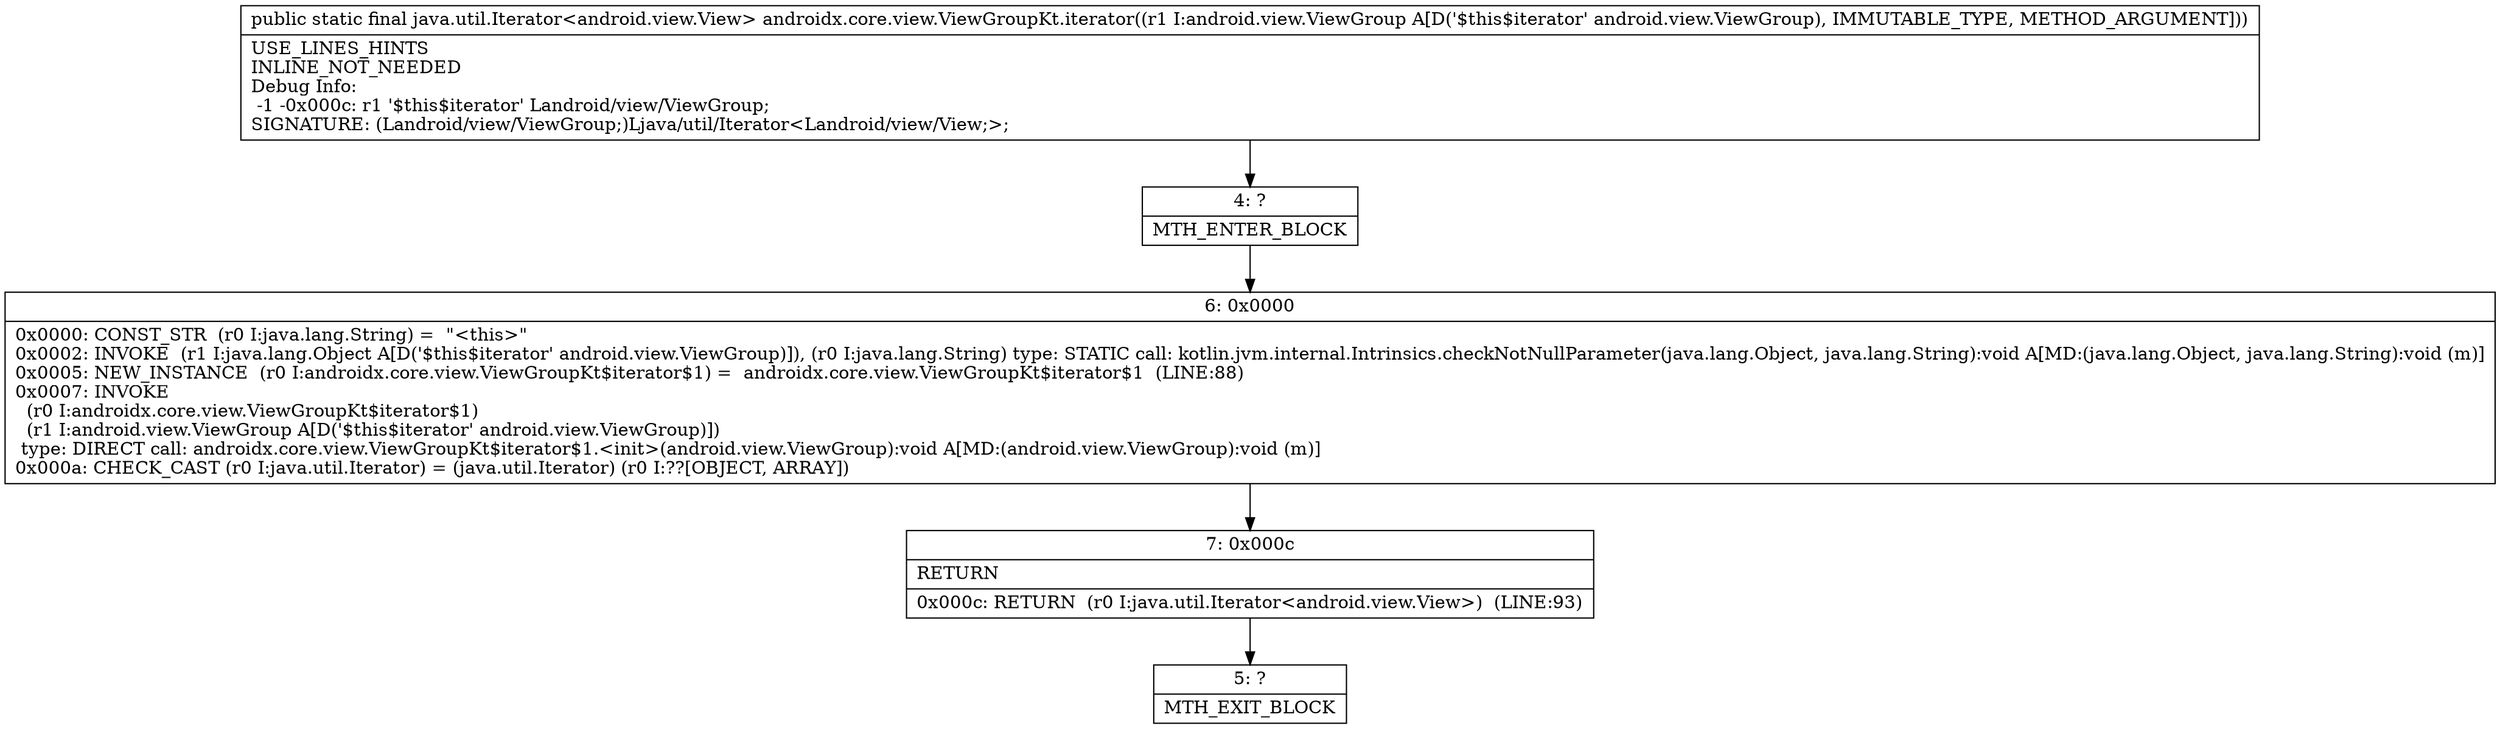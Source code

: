 digraph "CFG forandroidx.core.view.ViewGroupKt.iterator(Landroid\/view\/ViewGroup;)Ljava\/util\/Iterator;" {
Node_4 [shape=record,label="{4\:\ ?|MTH_ENTER_BLOCK\l}"];
Node_6 [shape=record,label="{6\:\ 0x0000|0x0000: CONST_STR  (r0 I:java.lang.String) =  \"\<this\>\" \l0x0002: INVOKE  (r1 I:java.lang.Object A[D('$this$iterator' android.view.ViewGroup)]), (r0 I:java.lang.String) type: STATIC call: kotlin.jvm.internal.Intrinsics.checkNotNullParameter(java.lang.Object, java.lang.String):void A[MD:(java.lang.Object, java.lang.String):void (m)]\l0x0005: NEW_INSTANCE  (r0 I:androidx.core.view.ViewGroupKt$iterator$1) =  androidx.core.view.ViewGroupKt$iterator$1  (LINE:88)\l0x0007: INVOKE  \l  (r0 I:androidx.core.view.ViewGroupKt$iterator$1)\l  (r1 I:android.view.ViewGroup A[D('$this$iterator' android.view.ViewGroup)])\l type: DIRECT call: androidx.core.view.ViewGroupKt$iterator$1.\<init\>(android.view.ViewGroup):void A[MD:(android.view.ViewGroup):void (m)]\l0x000a: CHECK_CAST (r0 I:java.util.Iterator) = (java.util.Iterator) (r0 I:??[OBJECT, ARRAY]) \l}"];
Node_7 [shape=record,label="{7\:\ 0x000c|RETURN\l|0x000c: RETURN  (r0 I:java.util.Iterator\<android.view.View\>)  (LINE:93)\l}"];
Node_5 [shape=record,label="{5\:\ ?|MTH_EXIT_BLOCK\l}"];
MethodNode[shape=record,label="{public static final java.util.Iterator\<android.view.View\> androidx.core.view.ViewGroupKt.iterator((r1 I:android.view.ViewGroup A[D('$this$iterator' android.view.ViewGroup), IMMUTABLE_TYPE, METHOD_ARGUMENT]))  | USE_LINES_HINTS\lINLINE_NOT_NEEDED\lDebug Info:\l  \-1 \-0x000c: r1 '$this$iterator' Landroid\/view\/ViewGroup;\lSIGNATURE: (Landroid\/view\/ViewGroup;)Ljava\/util\/Iterator\<Landroid\/view\/View;\>;\l}"];
MethodNode -> Node_4;Node_4 -> Node_6;
Node_6 -> Node_7;
Node_7 -> Node_5;
}

